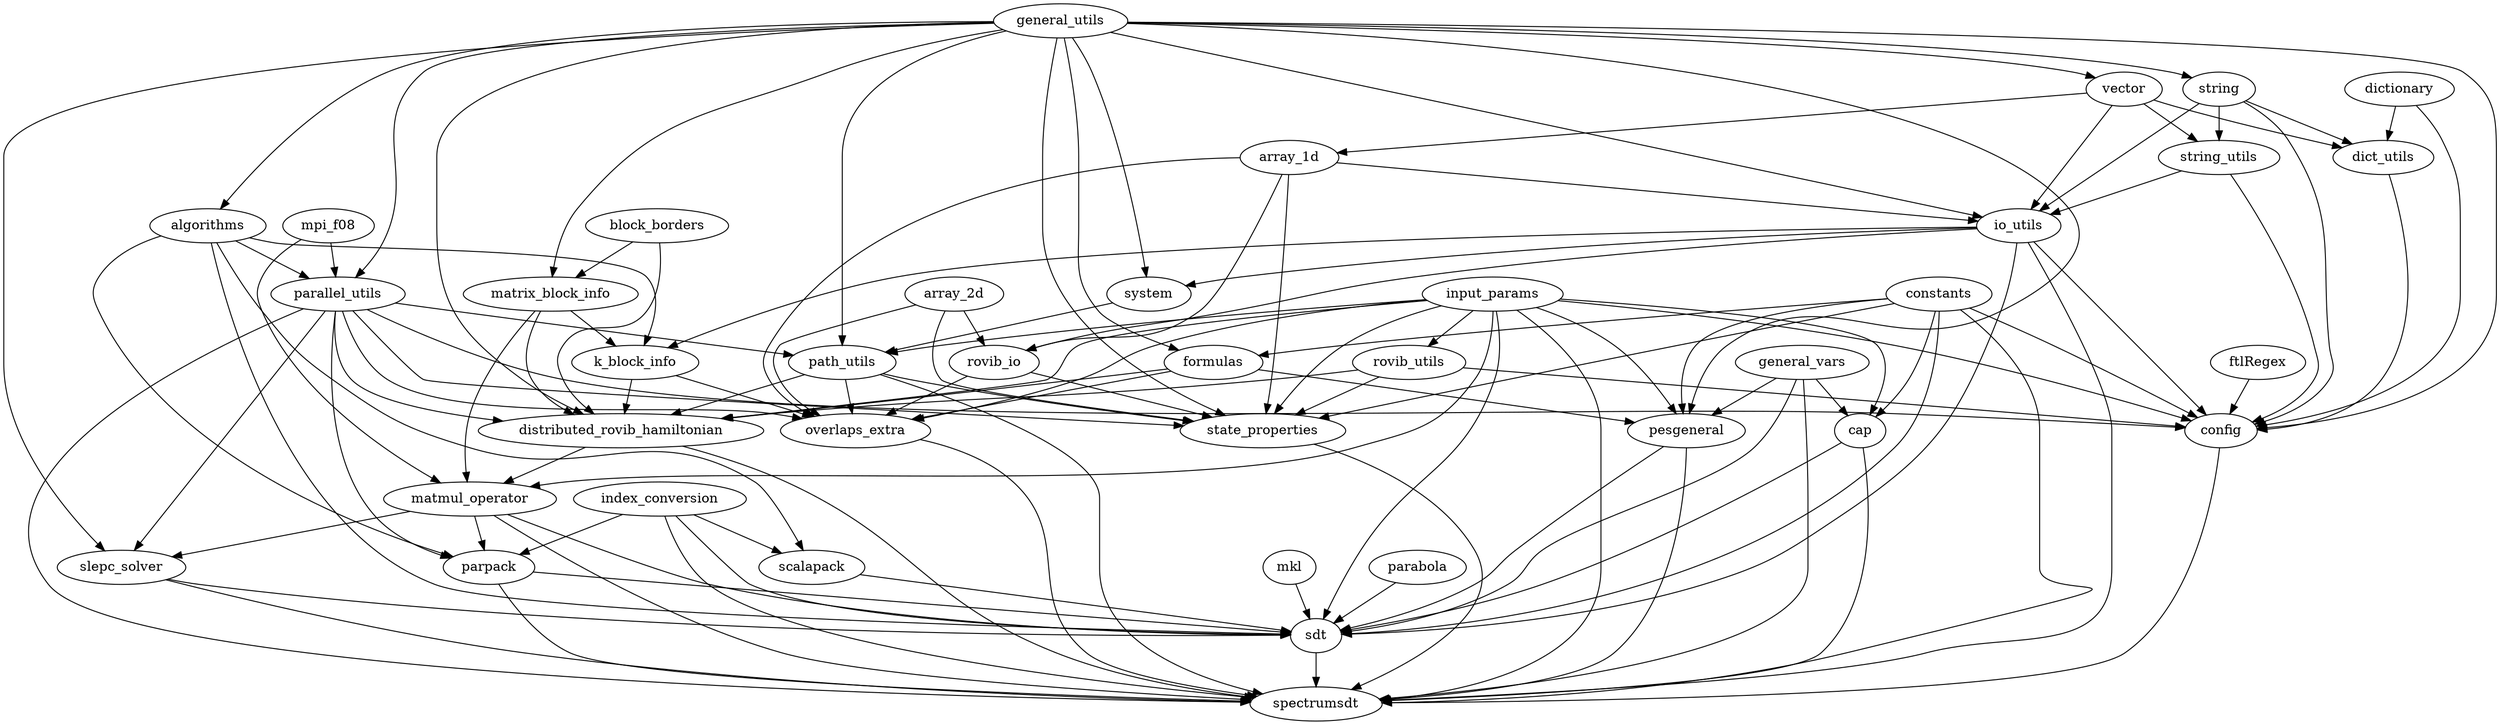 digraph code_structure {
  algorithms -> k_block_info
  algorithms -> parallel_utils
  algorithms -> parpack
  algorithms -> scalapack
  algorithms -> sdt

  array_1d -> io_utils
  array_1d -> overlaps_extra
  array_1d -> rovib_io
  array_1d -> state_properties
  
  array_2d -> overlaps_extra
  array_2d -> rovib_io
  array_2d -> state_properties
  
  block_borders -> distributed_rovib_hamiltonian
  block_borders -> matrix_block_info
  
  cap -> sdt
  cap -> spectrumsdt
  
  config -> spectrumsdt
  
  constants -> cap
  constants -> config
  constants -> formulas
  constants -> pesgeneral
  constants -> sdt
  constants -> spectrumsdt
  constants -> state_properties
  
  dictionary -> config
  dictionary -> dict_utils
  
  dict_utils -> config
  
  distributed_rovib_hamiltonian -> matmul_operator
  distributed_rovib_hamiltonian -> spectrumsdt
  
  formulas -> distributed_rovib_hamiltonian
  formulas -> overlaps_extra
  formulas -> pesgeneral
  
  ftlRegex -> config
  
  general_vars -> cap
  general_vars -> pesgeneral
  general_vars -> sdt
  general_vars -> spectrumsdt

  general_utils -> algorithms
  general_utils -> config
  general_utils -> distributed_rovib_hamiltonian
  general_utils -> formulas
  general_utils -> io_utils
  general_utils -> matrix_block_info
  general_utils -> parallel_utils
  general_utils -> path_utils
  general_utils -> pesgeneral
  general_utils -> slepc_solver
  general_utils -> state_properties
  general_utils -> string
  general_utils -> system
  general_utils -> vector
  
  index_conversion -> parpack
  index_conversion -> scalapack
  index_conversion -> sdt
  index_conversion -> spectrumsdt
  
  input_params -> cap
  input_params -> config
  input_params -> distributed_rovib_hamiltonian
  input_params -> matmul_operator
  input_params -> overlaps_extra
  input_params -> path_utils
  input_params -> pesgeneral
  input_params -> rovib_utils
  input_params -> sdt
  input_params -> spectrumsdt
  input_params -> state_properties
  
  io_utils -> config
  io_utils -> k_block_info
  io_utils -> rovib_io
  io_utils -> sdt
  io_utils -> spectrumsdt
  io_utils -> system
  
  k_block_info -> distributed_rovib_hamiltonian
  k_block_info -> overlaps_extra
    
  matmul_operator -> parpack
  matmul_operator -> sdt
  matmul_operator -> slepc_solver
  matmul_operator -> spectrumsdt
  
  matrix_block_info -> distributed_rovib_hamiltonian
  matrix_block_info -> k_block_info
  matrix_block_info -> matmul_operator
  
  mkl -> sdt
  
  mpi_f08 -> matmul_operator
  mpi_f08 -> parallel_utils
  
  overlaps_extra -> spectrumsdt
  
  parabola -> sdt
  
  parallel_utils -> config
  parallel_utils -> distributed_rovib_hamiltonian
  parallel_utils -> overlaps_extra
  parallel_utils -> parpack
  parallel_utils -> path_utils
  parallel_utils -> slepc_solver
  parallel_utils -> spectrumsdt
  parallel_utils -> state_properties
  
  parpack -> sdt
  parpack -> spectrumsdt

  path_utils -> distributed_rovib_hamiltonian
  path_utils -> overlaps_extra
  path_utils -> spectrumsdt
  path_utils -> state_properties
  
  pesgeneral -> sdt
  pesgeneral -> spectrumsdt
  
  rovib_io -> overlaps_extra
  rovib_io -> state_properties
  
  rovib_utils -> config
  rovib_utils -> distributed_rovib_hamiltonian
  rovib_utils -> state_properties
  
  scalapack -> sdt
  
  sdt -> spectrumsdt
  
  slepc_solver -> sdt
  slepc_solver -> spectrumsdt
  
  state_properties -> spectrumsdt
  
  string -> io_utils
  string -> config
  string -> dict_utils
  string -> string_utils
  
  string_utils -> config
  string_utils -> io_utils
  
  system -> path_utils
  
  vector -> array_1d
  vector -> io_utils
  vector -> dict_utils
  vector -> string_utils
}